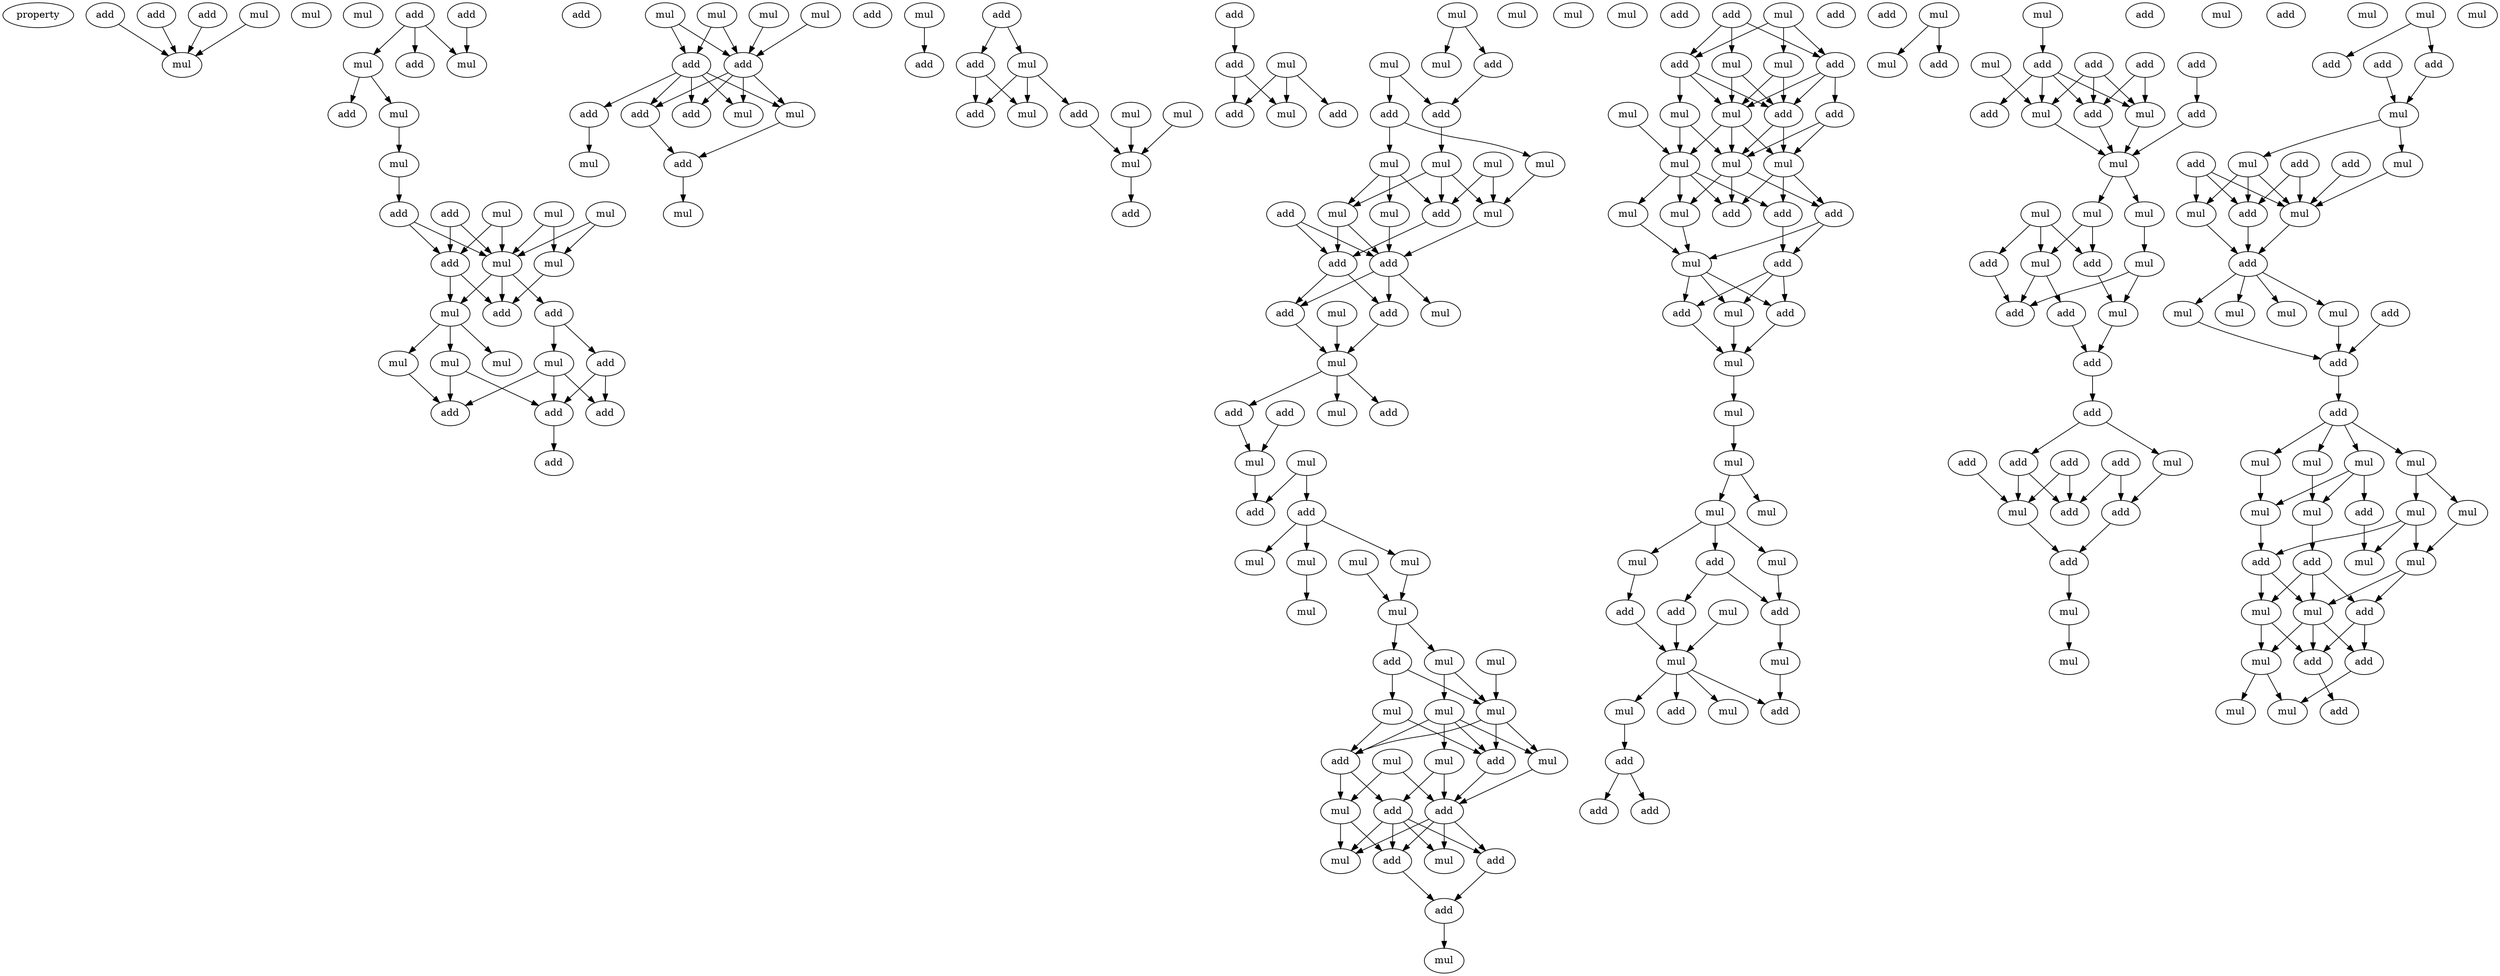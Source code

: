 digraph {
    node [fontcolor=black]
    property [mul=2,lf=1.2]
    0 [ label = add ];
    1 [ label = add ];
    2 [ label = add ];
    3 [ label = mul ];
    4 [ label = mul ];
    5 [ label = mul ];
    6 [ label = mul ];
    7 [ label = add ];
    8 [ label = add ];
    9 [ label = add ];
    10 [ label = mul ];
    11 [ label = mul ];
    12 [ label = add ];
    13 [ label = add ];
    14 [ label = mul ];
    15 [ label = mul ];
    16 [ label = mul ];
    17 [ label = add ];
    18 [ label = add ];
    19 [ label = mul ];
    20 [ label = mul ];
    21 [ label = add ];
    22 [ label = mul ];
    23 [ label = mul ];
    24 [ label = add ];
    25 [ label = mul ];
    26 [ label = add ];
    27 [ label = mul ];
    28 [ label = mul ];
    29 [ label = add ];
    30 [ label = mul ];
    31 [ label = mul ];
    32 [ label = add ];
    33 [ label = add ];
    34 [ label = add ];
    35 [ label = add ];
    36 [ label = mul ];
    37 [ label = add ];
    38 [ label = mul ];
    39 [ label = mul ];
    40 [ label = mul ];
    41 [ label = add ];
    42 [ label = add ];
    43 [ label = add ];
    44 [ label = add ];
    45 [ label = add ];
    46 [ label = mul ];
    47 [ label = mul ];
    48 [ label = add ];
    49 [ label = mul ];
    50 [ label = mul ];
    51 [ label = mul ];
    52 [ label = add ];
    53 [ label = add ];
    54 [ label = mul ];
    55 [ label = add ];
    56 [ label = mul ];
    57 [ label = add ];
    58 [ label = mul ];
    59 [ label = add ];
    60 [ label = mul ];
    61 [ label = mul ];
    62 [ label = add ];
    63 [ label = add ];
    64 [ label = add ];
    65 [ label = mul ];
    66 [ label = mul ];
    67 [ label = add ];
    68 [ label = add ];
    69 [ label = mul ];
    70 [ label = mul ];
    71 [ label = add ];
    72 [ label = mul ];
    73 [ label = mul ];
    74 [ label = mul ];
    75 [ label = add ];
    76 [ label = add ];
    77 [ label = mul ];
    78 [ label = mul ];
    79 [ label = mul ];
    80 [ label = mul ];
    81 [ label = add ];
    82 [ label = add ];
    83 [ label = mul ];
    84 [ label = mul ];
    85 [ label = mul ];
    86 [ label = add ];
    87 [ label = add ];
    88 [ label = mul ];
    89 [ label = mul ];
    90 [ label = add ];
    91 [ label = add ];
    92 [ label = mul ];
    93 [ label = add ];
    94 [ label = add ];
    95 [ label = mul ];
    96 [ label = mul ];
    97 [ label = add ];
    98 [ label = mul ];
    99 [ label = mul ];
    100 [ label = add ];
    101 [ label = add ];
    102 [ label = add ];
    103 [ label = mul ];
    104 [ label = mul ];
    105 [ label = mul ];
    106 [ label = mul ];
    107 [ label = mul ];
    108 [ label = mul ];
    109 [ label = mul ];
    110 [ label = mul ];
    111 [ label = add ];
    112 [ label = mul ];
    113 [ label = mul ];
    114 [ label = mul ];
    115 [ label = mul ];
    116 [ label = mul ];
    117 [ label = mul ];
    118 [ label = add ];
    119 [ label = add ];
    120 [ label = add ];
    121 [ label = add ];
    122 [ label = mul ];
    123 [ label = add ];
    124 [ label = mul ];
    125 [ label = mul ];
    126 [ label = add ];
    127 [ label = add ];
    128 [ label = mul ];
    129 [ label = mul ];
    130 [ label = add ];
    131 [ label = mul ];
    132 [ label = add ];
    133 [ label = mul ];
    134 [ label = add ];
    135 [ label = mul ];
    136 [ label = add ];
    137 [ label = mul ];
    138 [ label = mul ];
    139 [ label = add ];
    140 [ label = mul ];
    141 [ label = mul ];
    142 [ label = mul ];
    143 [ label = add ];
    144 [ label = mul ];
    145 [ label = add ];
    146 [ label = mul ];
    147 [ label = add ];
    148 [ label = mul ];
    149 [ label = add ];
    150 [ label = add ];
    151 [ label = mul ];
    152 [ label = add ];
    153 [ label = add ];
    154 [ label = mul ];
    155 [ label = mul ];
    156 [ label = mul ];
    157 [ label = mul ];
    158 [ label = mul ];
    159 [ label = mul ];
    160 [ label = mul ];
    161 [ label = add ];
    162 [ label = add ];
    163 [ label = add ];
    164 [ label = mul ];
    165 [ label = add ];
    166 [ label = add ];
    167 [ label = mul ];
    168 [ label = mul ];
    169 [ label = add ];
    170 [ label = add ];
    171 [ label = mul ];
    172 [ label = mul ];
    173 [ label = add ];
    174 [ label = add ];
    175 [ label = mul ];
    176 [ label = add ];
    177 [ label = mul ];
    178 [ label = add ];
    179 [ label = mul ];
    180 [ label = add ];
    181 [ label = mul ];
    182 [ label = add ];
    183 [ label = add ];
    184 [ label = add ];
    185 [ label = add ];
    186 [ label = add ];
    187 [ label = mul ];
    188 [ label = add ];
    189 [ label = mul ];
    190 [ label = mul ];
    191 [ label = mul ];
    192 [ label = add ];
    193 [ label = mul ];
    194 [ label = mul ];
    195 [ label = mul ];
    196 [ label = add ];
    197 [ label = add ];
    198 [ label = mul ];
    199 [ label = mul ];
    200 [ label = add ];
    201 [ label = add ];
    202 [ label = add ];
    203 [ label = mul ];
    204 [ label = add ];
    205 [ label = add ];
    206 [ label = add ];
    207 [ label = add ];
    208 [ label = mul ];
    209 [ label = add ];
    210 [ label = mul ];
    211 [ label = add ];
    212 [ label = add ];
    213 [ label = add ];
    214 [ label = add ];
    215 [ label = mul ];
    216 [ label = mul ];
    217 [ label = mul ];
    218 [ label = mul ];
    219 [ label = add ];
    220 [ label = add ];
    221 [ label = add ];
    222 [ label = mul ];
    223 [ label = mul ];
    224 [ label = mul ];
    225 [ label = add ];
    226 [ label = add ];
    227 [ label = add ];
    228 [ label = add ];
    229 [ label = mul ];
    230 [ label = mul ];
    231 [ label = add ];
    232 [ label = mul ];
    233 [ label = mul ];
    234 [ label = mul ];
    235 [ label = mul ];
    236 [ label = add ];
    237 [ label = add ];
    238 [ label = add ];
    239 [ label = mul ];
    240 [ label = mul ];
    241 [ label = mul ];
    242 [ label = mul ];
    243 [ label = mul ];
    244 [ label = mul ];
    245 [ label = mul ];
    246 [ label = mul ];
    247 [ label = add ];
    248 [ label = add ];
    249 [ label = mul ];
    250 [ label = add ];
    251 [ label = mul ];
    252 [ label = mul ];
    253 [ label = mul ];
    254 [ label = add ];
    255 [ label = mul ];
    256 [ label = add ];
    257 [ label = add ];
    258 [ label = mul ];
    259 [ label = mul ];
    260 [ label = add ];
    261 [ label = mul ];
    0 -> 5 [ name = 0 ];
    1 -> 5 [ name = 1 ];
    2 -> 5 [ name = 2 ];
    4 -> 5 [ name = 3 ];
    7 -> 9 [ name = 4 ];
    7 -> 10 [ name = 5 ];
    7 -> 11 [ name = 6 ];
    8 -> 10 [ name = 7 ];
    11 -> 13 [ name = 8 ];
    11 -> 14 [ name = 9 ];
    14 -> 15 [ name = 10 ];
    15 -> 17 [ name = 11 ];
    16 -> 22 [ name = 12 ];
    16 -> 23 [ name = 13 ];
    17 -> 21 [ name = 14 ];
    17 -> 23 [ name = 15 ];
    18 -> 21 [ name = 16 ];
    18 -> 23 [ name = 17 ];
    19 -> 21 [ name = 18 ];
    19 -> 23 [ name = 19 ];
    20 -> 22 [ name = 20 ];
    20 -> 23 [ name = 21 ];
    21 -> 25 [ name = 22 ];
    21 -> 26 [ name = 23 ];
    22 -> 26 [ name = 24 ];
    23 -> 24 [ name = 25 ];
    23 -> 25 [ name = 26 ];
    23 -> 26 [ name = 27 ];
    24 -> 28 [ name = 28 ];
    24 -> 29 [ name = 29 ];
    25 -> 27 [ name = 30 ];
    25 -> 30 [ name = 31 ];
    25 -> 31 [ name = 32 ];
    27 -> 32 [ name = 33 ];
    28 -> 32 [ name = 34 ];
    28 -> 33 [ name = 35 ];
    28 -> 34 [ name = 36 ];
    29 -> 33 [ name = 37 ];
    29 -> 34 [ name = 38 ];
    31 -> 32 [ name = 39 ];
    31 -> 34 [ name = 40 ];
    34 -> 35 [ name = 41 ];
    36 -> 42 [ name = 42 ];
    38 -> 42 [ name = 43 ];
    39 -> 41 [ name = 44 ];
    39 -> 42 [ name = 45 ];
    40 -> 41 [ name = 46 ];
    40 -> 42 [ name = 47 ];
    41 -> 43 [ name = 48 ];
    41 -> 44 [ name = 49 ];
    41 -> 45 [ name = 50 ];
    41 -> 46 [ name = 51 ];
    41 -> 47 [ name = 52 ];
    42 -> 43 [ name = 53 ];
    42 -> 45 [ name = 54 ];
    42 -> 46 [ name = 55 ];
    42 -> 47 [ name = 56 ];
    43 -> 48 [ name = 57 ];
    44 -> 49 [ name = 58 ];
    46 -> 48 [ name = 59 ];
    48 -> 50 [ name = 60 ];
    51 -> 52 [ name = 61 ];
    53 -> 54 [ name = 62 ];
    53 -> 55 [ name = 63 ];
    54 -> 56 [ name = 64 ];
    54 -> 57 [ name = 65 ];
    54 -> 59 [ name = 66 ];
    55 -> 56 [ name = 67 ];
    55 -> 59 [ name = 68 ];
    57 -> 61 [ name = 69 ];
    58 -> 61 [ name = 70 ];
    60 -> 61 [ name = 71 ];
    61 -> 62 [ name = 72 ];
    63 -> 64 [ name = 73 ];
    64 -> 66 [ name = 74 ];
    64 -> 67 [ name = 75 ];
    65 -> 66 [ name = 76 ];
    65 -> 67 [ name = 77 ];
    65 -> 68 [ name = 78 ];
    69 -> 71 [ name = 79 ];
    69 -> 72 [ name = 80 ];
    70 -> 75 [ name = 81 ];
    70 -> 76 [ name = 82 ];
    71 -> 75 [ name = 83 ];
    75 -> 79 [ name = 84 ];
    76 -> 77 [ name = 85 ];
    76 -> 80 [ name = 86 ];
    77 -> 84 [ name = 87 ];
    78 -> 81 [ name = 88 ];
    78 -> 84 [ name = 89 ];
    79 -> 81 [ name = 90 ];
    79 -> 83 [ name = 91 ];
    79 -> 84 [ name = 92 ];
    80 -> 81 [ name = 93 ];
    80 -> 83 [ name = 94 ];
    80 -> 85 [ name = 95 ];
    81 -> 87 [ name = 96 ];
    82 -> 86 [ name = 97 ];
    82 -> 87 [ name = 98 ];
    83 -> 86 [ name = 99 ];
    83 -> 87 [ name = 100 ];
    84 -> 86 [ name = 101 ];
    85 -> 86 [ name = 102 ];
    86 -> 88 [ name = 103 ];
    86 -> 90 [ name = 104 ];
    86 -> 91 [ name = 105 ];
    87 -> 90 [ name = 106 ];
    87 -> 91 [ name = 107 ];
    89 -> 92 [ name = 108 ];
    90 -> 92 [ name = 109 ];
    91 -> 92 [ name = 110 ];
    92 -> 93 [ name = 111 ];
    92 -> 95 [ name = 112 ];
    92 -> 97 [ name = 113 ];
    93 -> 99 [ name = 114 ];
    94 -> 99 [ name = 115 ];
    98 -> 101 [ name = 116 ];
    98 -> 102 [ name = 117 ];
    99 -> 101 [ name = 118 ];
    102 -> 103 [ name = 119 ];
    102 -> 105 [ name = 120 ];
    102 -> 106 [ name = 121 ];
    104 -> 108 [ name = 122 ];
    105 -> 107 [ name = 123 ];
    106 -> 108 [ name = 124 ];
    108 -> 110 [ name = 125 ];
    108 -> 111 [ name = 126 ];
    109 -> 113 [ name = 127 ];
    110 -> 112 [ name = 128 ];
    110 -> 113 [ name = 129 ];
    111 -> 113 [ name = 130 ];
    111 -> 114 [ name = 131 ];
    112 -> 115 [ name = 132 ];
    112 -> 116 [ name = 133 ];
    112 -> 118 [ name = 134 ];
    112 -> 119 [ name = 135 ];
    113 -> 116 [ name = 136 ];
    113 -> 118 [ name = 137 ];
    113 -> 119 [ name = 138 ];
    114 -> 118 [ name = 139 ];
    114 -> 119 [ name = 140 ];
    115 -> 120 [ name = 141 ];
    115 -> 121 [ name = 142 ];
    116 -> 121 [ name = 143 ];
    117 -> 121 [ name = 144 ];
    117 -> 122 [ name = 145 ];
    118 -> 121 [ name = 146 ];
    119 -> 120 [ name = 147 ];
    119 -> 122 [ name = 148 ];
    120 -> 123 [ name = 149 ];
    120 -> 124 [ name = 150 ];
    120 -> 125 [ name = 151 ];
    120 -> 126 [ name = 152 ];
    121 -> 123 [ name = 153 ];
    121 -> 124 [ name = 154 ];
    121 -> 125 [ name = 155 ];
    121 -> 126 [ name = 156 ];
    122 -> 124 [ name = 157 ];
    122 -> 126 [ name = 158 ];
    123 -> 127 [ name = 159 ];
    126 -> 127 [ name = 160 ];
    127 -> 128 [ name = 161 ];
    129 -> 131 [ name = 162 ];
    129 -> 132 [ name = 163 ];
    129 -> 134 [ name = 164 ];
    130 -> 132 [ name = 165 ];
    130 -> 133 [ name = 166 ];
    130 -> 134 [ name = 167 ];
    131 -> 135 [ name = 168 ];
    131 -> 136 [ name = 169 ];
    132 -> 135 [ name = 170 ];
    132 -> 136 [ name = 171 ];
    132 -> 138 [ name = 172 ];
    133 -> 135 [ name = 173 ];
    133 -> 136 [ name = 174 ];
    134 -> 135 [ name = 175 ];
    134 -> 136 [ name = 176 ];
    134 -> 139 [ name = 177 ];
    135 -> 140 [ name = 178 ];
    135 -> 141 [ name = 179 ];
    135 -> 142 [ name = 180 ];
    136 -> 140 [ name = 181 ];
    136 -> 141 [ name = 182 ];
    137 -> 142 [ name = 183 ];
    138 -> 141 [ name = 184 ];
    138 -> 142 [ name = 185 ];
    139 -> 140 [ name = 186 ];
    139 -> 141 [ name = 187 ];
    140 -> 143 [ name = 188 ];
    140 -> 145 [ name = 189 ];
    140 -> 147 [ name = 190 ];
    141 -> 144 [ name = 191 ];
    141 -> 145 [ name = 192 ];
    141 -> 147 [ name = 193 ];
    142 -> 143 [ name = 194 ];
    142 -> 144 [ name = 195 ];
    142 -> 145 [ name = 196 ];
    142 -> 146 [ name = 197 ];
    143 -> 149 [ name = 198 ];
    144 -> 148 [ name = 199 ];
    146 -> 148 [ name = 200 ];
    147 -> 148 [ name = 201 ];
    147 -> 149 [ name = 202 ];
    148 -> 151 [ name = 203 ];
    148 -> 152 [ name = 204 ];
    148 -> 153 [ name = 205 ];
    149 -> 151 [ name = 206 ];
    149 -> 152 [ name = 207 ];
    149 -> 153 [ name = 208 ];
    151 -> 154 [ name = 209 ];
    152 -> 154 [ name = 210 ];
    153 -> 154 [ name = 211 ];
    154 -> 155 [ name = 212 ];
    155 -> 156 [ name = 213 ];
    156 -> 157 [ name = 214 ];
    156 -> 158 [ name = 215 ];
    157 -> 159 [ name = 216 ];
    157 -> 160 [ name = 217 ];
    157 -> 161 [ name = 218 ];
    159 -> 163 [ name = 219 ];
    160 -> 165 [ name = 220 ];
    161 -> 165 [ name = 221 ];
    161 -> 166 [ name = 222 ];
    163 -> 167 [ name = 223 ];
    164 -> 167 [ name = 224 ];
    165 -> 168 [ name = 225 ];
    166 -> 167 [ name = 226 ];
    167 -> 169 [ name = 227 ];
    167 -> 170 [ name = 228 ];
    167 -> 171 [ name = 229 ];
    167 -> 172 [ name = 230 ];
    168 -> 170 [ name = 231 ];
    172 -> 173 [ name = 232 ];
    173 -> 174 [ name = 233 ];
    173 -> 176 [ name = 234 ];
    175 -> 177 [ name = 235 ];
    175 -> 178 [ name = 236 ];
    179 -> 180 [ name = 237 ];
    180 -> 186 [ name = 238 ];
    180 -> 187 [ name = 239 ];
    180 -> 188 [ name = 240 ];
    180 -> 189 [ name = 241 ];
    181 -> 187 [ name = 242 ];
    182 -> 185 [ name = 243 ];
    183 -> 186 [ name = 244 ];
    183 -> 189 [ name = 245 ];
    184 -> 186 [ name = 246 ];
    184 -> 187 [ name = 247 ];
    184 -> 189 [ name = 248 ];
    185 -> 190 [ name = 249 ];
    186 -> 190 [ name = 250 ];
    187 -> 190 [ name = 251 ];
    189 -> 190 [ name = 252 ];
    190 -> 191 [ name = 253 ];
    190 -> 193 [ name = 254 ];
    191 -> 195 [ name = 255 ];
    191 -> 197 [ name = 256 ];
    193 -> 198 [ name = 257 ];
    194 -> 195 [ name = 258 ];
    194 -> 196 [ name = 259 ];
    194 -> 197 [ name = 260 ];
    195 -> 200 [ name = 261 ];
    195 -> 201 [ name = 262 ];
    196 -> 201 [ name = 263 ];
    197 -> 199 [ name = 264 ];
    198 -> 199 [ name = 265 ];
    198 -> 201 [ name = 266 ];
    199 -> 202 [ name = 267 ];
    200 -> 202 [ name = 268 ];
    202 -> 204 [ name = 269 ];
    204 -> 205 [ name = 270 ];
    204 -> 208 [ name = 271 ];
    205 -> 210 [ name = 272 ];
    205 -> 211 [ name = 273 ];
    206 -> 210 [ name = 274 ];
    206 -> 211 [ name = 275 ];
    207 -> 211 [ name = 276 ];
    207 -> 212 [ name = 277 ];
    208 -> 212 [ name = 278 ];
    209 -> 210 [ name = 279 ];
    210 -> 213 [ name = 280 ];
    212 -> 213 [ name = 281 ];
    213 -> 215 [ name = 282 ];
    215 -> 217 [ name = 283 ];
    218 -> 219 [ name = 284 ];
    218 -> 221 [ name = 285 ];
    220 -> 222 [ name = 286 ];
    221 -> 222 [ name = 287 ];
    222 -> 223 [ name = 288 ];
    222 -> 224 [ name = 289 ];
    223 -> 228 [ name = 290 ];
    223 -> 229 [ name = 291 ];
    223 -> 230 [ name = 292 ];
    224 -> 229 [ name = 293 ];
    225 -> 228 [ name = 294 ];
    225 -> 229 [ name = 295 ];
    225 -> 230 [ name = 296 ];
    226 -> 229 [ name = 297 ];
    227 -> 228 [ name = 298 ];
    227 -> 229 [ name = 299 ];
    228 -> 231 [ name = 300 ];
    229 -> 231 [ name = 301 ];
    230 -> 231 [ name = 302 ];
    231 -> 232 [ name = 303 ];
    231 -> 233 [ name = 304 ];
    231 -> 234 [ name = 305 ];
    231 -> 235 [ name = 306 ];
    234 -> 237 [ name = 307 ];
    235 -> 237 [ name = 308 ];
    236 -> 237 [ name = 309 ];
    237 -> 238 [ name = 310 ];
    238 -> 239 [ name = 311 ];
    238 -> 240 [ name = 312 ];
    238 -> 241 [ name = 313 ];
    238 -> 242 [ name = 314 ];
    239 -> 244 [ name = 315 ];
    240 -> 246 [ name = 316 ];
    241 -> 243 [ name = 317 ];
    241 -> 245 [ name = 318 ];
    242 -> 244 [ name = 319 ];
    242 -> 246 [ name = 320 ];
    242 -> 247 [ name = 321 ];
    243 -> 249 [ name = 322 ];
    244 -> 248 [ name = 323 ];
    245 -> 249 [ name = 324 ];
    245 -> 250 [ name = 325 ];
    245 -> 251 [ name = 326 ];
    246 -> 250 [ name = 327 ];
    247 -> 251 [ name = 328 ];
    248 -> 252 [ name = 329 ];
    248 -> 253 [ name = 330 ];
    248 -> 254 [ name = 331 ];
    249 -> 253 [ name = 332 ];
    249 -> 254 [ name = 333 ];
    250 -> 252 [ name = 334 ];
    250 -> 253 [ name = 335 ];
    252 -> 255 [ name = 336 ];
    252 -> 257 [ name = 337 ];
    253 -> 255 [ name = 338 ];
    253 -> 256 [ name = 339 ];
    253 -> 257 [ name = 340 ];
    254 -> 256 [ name = 341 ];
    254 -> 257 [ name = 342 ];
    255 -> 259 [ name = 343 ];
    255 -> 261 [ name = 344 ];
    256 -> 261 [ name = 345 ];
    257 -> 260 [ name = 346 ];
}
